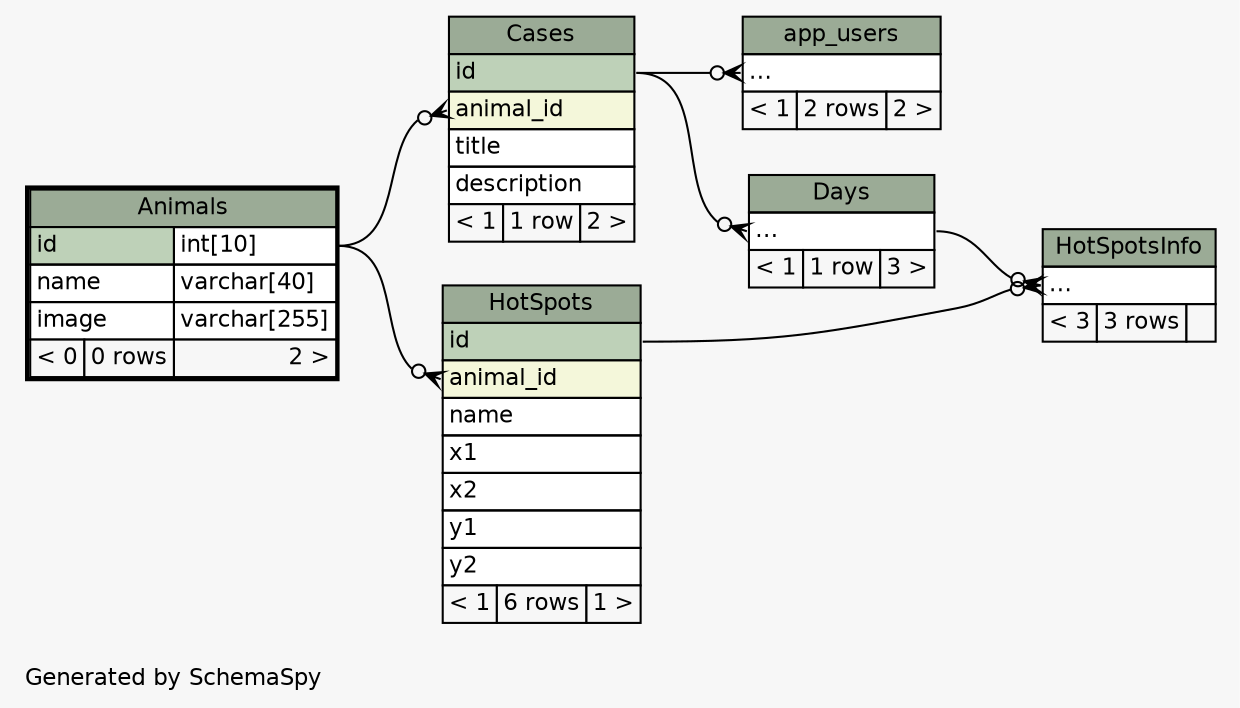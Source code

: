 // dot 2.38.0 on Linux 4.4.0-72-generic
// SchemaSpy rev 590
digraph "twoDegreesRelationshipsDiagram" {
  graph [
    rankdir="RL"
    bgcolor="#f7f7f7"
    label="\nGenerated by SchemaSpy"
    labeljust="l"
    nodesep="0.18"
    ranksep="0.46"
    fontname="Helvetica"
    fontsize="11"
  ];
  node [
    fontname="Helvetica"
    fontsize="11"
    shape="plaintext"
  ];
  edge [
    arrowsize="0.8"
  ];
  "app_users":"elipses":w -> "Cases":"id":e [arrowhead=none dir=back arrowtail=crowodot];
  "Cases":"animal_id":w -> "Animals":"id.type":e [arrowhead=none dir=back arrowtail=crowodot];
  "Days":"elipses":w -> "Cases":"id":e [arrowhead=none dir=back arrowtail=crowodot];
  "HotSpots":"animal_id":w -> "Animals":"id.type":e [arrowhead=none dir=back arrowtail=crowodot];
  "HotSpotsInfo":"elipses":w -> "Days":"elipses":e [arrowhead=none dir=back arrowtail=crowodot];
  "HotSpotsInfo":"elipses":w -> "HotSpots":"id":e [arrowhead=none dir=back arrowtail=crowodot];
  "Animals" [
    label=<
    <TABLE BORDER="2" CELLBORDER="1" CELLSPACING="0" BGCOLOR="#ffffff">
      <TR><TD COLSPAN="3" BGCOLOR="#9bab96" ALIGN="CENTER">Animals</TD></TR>
      <TR><TD PORT="id" COLSPAN="2" BGCOLOR="#bed1b8" ALIGN="LEFT">id</TD><TD PORT="id.type" ALIGN="LEFT">int[10]</TD></TR>
      <TR><TD PORT="name" COLSPAN="2" ALIGN="LEFT">name</TD><TD PORT="name.type" ALIGN="LEFT">varchar[40]</TD></TR>
      <TR><TD PORT="image" COLSPAN="2" ALIGN="LEFT">image</TD><TD PORT="image.type" ALIGN="LEFT">varchar[255]</TD></TR>
      <TR><TD ALIGN="LEFT" BGCOLOR="#f7f7f7">&lt; 0</TD><TD ALIGN="RIGHT" BGCOLOR="#f7f7f7">0 rows</TD><TD ALIGN="RIGHT" BGCOLOR="#f7f7f7">2 &gt;</TD></TR>
    </TABLE>>
    URL="Animals.html"
    tooltip="Animals"
  ];
  "app_users" [
    label=<
    <TABLE BORDER="0" CELLBORDER="1" CELLSPACING="0" BGCOLOR="#ffffff">
      <TR><TD COLSPAN="3" BGCOLOR="#9bab96" ALIGN="CENTER">app_users</TD></TR>
      <TR><TD PORT="elipses" COLSPAN="3" ALIGN="LEFT">...</TD></TR>
      <TR><TD ALIGN="LEFT" BGCOLOR="#f7f7f7">&lt; 1</TD><TD ALIGN="RIGHT" BGCOLOR="#f7f7f7">2 rows</TD><TD ALIGN="RIGHT" BGCOLOR="#f7f7f7">2 &gt;</TD></TR>
    </TABLE>>
    URL="app_users.html"
    tooltip="app_users"
  ];
  "Cases" [
    label=<
    <TABLE BORDER="0" CELLBORDER="1" CELLSPACING="0" BGCOLOR="#ffffff">
      <TR><TD COLSPAN="3" BGCOLOR="#9bab96" ALIGN="CENTER">Cases</TD></TR>
      <TR><TD PORT="id" COLSPAN="3" BGCOLOR="#bed1b8" ALIGN="LEFT">id</TD></TR>
      <TR><TD PORT="animal_id" COLSPAN="3" BGCOLOR="#f4f7da" ALIGN="LEFT">animal_id</TD></TR>
      <TR><TD PORT="title" COLSPAN="3" ALIGN="LEFT">title</TD></TR>
      <TR><TD PORT="description" COLSPAN="3" ALIGN="LEFT">description</TD></TR>
      <TR><TD ALIGN="LEFT" BGCOLOR="#f7f7f7">&lt; 1</TD><TD ALIGN="RIGHT" BGCOLOR="#f7f7f7">1 row</TD><TD ALIGN="RIGHT" BGCOLOR="#f7f7f7">2 &gt;</TD></TR>
    </TABLE>>
    URL="Cases.html"
    tooltip="Cases"
  ];
  "Days" [
    label=<
    <TABLE BORDER="0" CELLBORDER="1" CELLSPACING="0" BGCOLOR="#ffffff">
      <TR><TD COLSPAN="3" BGCOLOR="#9bab96" ALIGN="CENTER">Days</TD></TR>
      <TR><TD PORT="elipses" COLSPAN="3" ALIGN="LEFT">...</TD></TR>
      <TR><TD ALIGN="LEFT" BGCOLOR="#f7f7f7">&lt; 1</TD><TD ALIGN="RIGHT" BGCOLOR="#f7f7f7">1 row</TD><TD ALIGN="RIGHT" BGCOLOR="#f7f7f7">3 &gt;</TD></TR>
    </TABLE>>
    URL="Days.html"
    tooltip="Days"
  ];
  "HotSpots" [
    label=<
    <TABLE BORDER="0" CELLBORDER="1" CELLSPACING="0" BGCOLOR="#ffffff">
      <TR><TD COLSPAN="3" BGCOLOR="#9bab96" ALIGN="CENTER">HotSpots</TD></TR>
      <TR><TD PORT="id" COLSPAN="3" BGCOLOR="#bed1b8" ALIGN="LEFT">id</TD></TR>
      <TR><TD PORT="animal_id" COLSPAN="3" BGCOLOR="#f4f7da" ALIGN="LEFT">animal_id</TD></TR>
      <TR><TD PORT="name" COLSPAN="3" ALIGN="LEFT">name</TD></TR>
      <TR><TD PORT="x1" COLSPAN="3" ALIGN="LEFT">x1</TD></TR>
      <TR><TD PORT="x2" COLSPAN="3" ALIGN="LEFT">x2</TD></TR>
      <TR><TD PORT="y1" COLSPAN="3" ALIGN="LEFT">y1</TD></TR>
      <TR><TD PORT="y2" COLSPAN="3" ALIGN="LEFT">y2</TD></TR>
      <TR><TD ALIGN="LEFT" BGCOLOR="#f7f7f7">&lt; 1</TD><TD ALIGN="RIGHT" BGCOLOR="#f7f7f7">6 rows</TD><TD ALIGN="RIGHT" BGCOLOR="#f7f7f7">1 &gt;</TD></TR>
    </TABLE>>
    URL="HotSpots.html"
    tooltip="HotSpots"
  ];
  "HotSpotsInfo" [
    label=<
    <TABLE BORDER="0" CELLBORDER="1" CELLSPACING="0" BGCOLOR="#ffffff">
      <TR><TD COLSPAN="3" BGCOLOR="#9bab96" ALIGN="CENTER">HotSpotsInfo</TD></TR>
      <TR><TD PORT="elipses" COLSPAN="3" ALIGN="LEFT">...</TD></TR>
      <TR><TD ALIGN="LEFT" BGCOLOR="#f7f7f7">&lt; 3</TD><TD ALIGN="RIGHT" BGCOLOR="#f7f7f7">3 rows</TD><TD ALIGN="RIGHT" BGCOLOR="#f7f7f7">  </TD></TR>
    </TABLE>>
    URL="HotSpotsInfo.html"
    tooltip="HotSpotsInfo"
  ];
}
